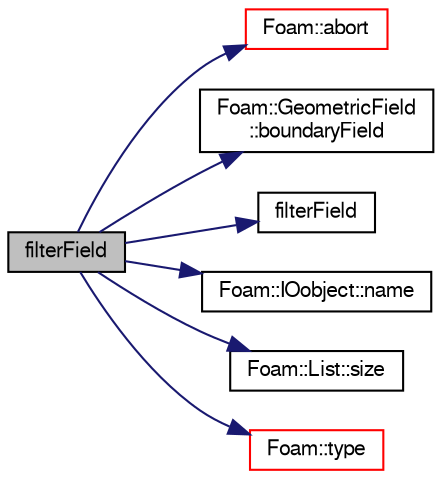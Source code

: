 digraph "filterField"
{
  bgcolor="transparent";
  edge [fontname="FreeSans",fontsize="10",labelfontname="FreeSans",labelfontsize="10"];
  node [fontname="FreeSans",fontsize="10",shape=record];
  rankdir="LR";
  Node1602 [label="filterField",height=0.2,width=0.4,color="black", fillcolor="grey75", style="filled", fontcolor="black"];
  Node1602 -> Node1603 [color="midnightblue",fontsize="10",style="solid",fontname="FreeSans"];
  Node1603 [label="Foam::abort",height=0.2,width=0.4,color="red",URL="$a21124.html#a447107a607d03e417307c203fa5fb44b"];
  Node1602 -> Node1646 [color="midnightblue",fontsize="10",style="solid",fontname="FreeSans"];
  Node1646 [label="Foam::GeometricField\l::boundaryField",height=0.2,width=0.4,color="black",URL="$a22434.html#a3c6c1a789b48ea0c5e8bff64f9c14f2d",tooltip="Return reference to GeometricBoundaryField. "];
  Node1602 -> Node1647 [color="midnightblue",fontsize="10",style="solid",fontname="FreeSans"];
  Node1647 [label="filterField",height=0.2,width=0.4,color="black",URL="$a28726.html#a08bca434223e89ba9da9dfc1032e5f5a",tooltip="Filter a surface field according to faceIds. "];
  Node1602 -> Node1648 [color="midnightblue",fontsize="10",style="solid",fontname="FreeSans"];
  Node1648 [label="Foam::IOobject::name",height=0.2,width=0.4,color="black",URL="$a26142.html#acc80e00a8ac919288fb55bd14cc88bf6",tooltip="Return name. "];
  Node1602 -> Node1649 [color="midnightblue",fontsize="10",style="solid",fontname="FreeSans"];
  Node1649 [label="Foam::List::size",height=0.2,width=0.4,color="black",URL="$a25694.html#a8a5f6fa29bd4b500caf186f60245b384",tooltip="Override size to be inconsistent with allocated storage. "];
  Node1602 -> Node1650 [color="midnightblue",fontsize="10",style="solid",fontname="FreeSans"];
  Node1650 [label="Foam::type",height=0.2,width=0.4,color="red",URL="$a21124.html#aec48583af672626378f501eb9fc32cd1",tooltip="Return the file type: DIRECTORY or FILE. "];
}
